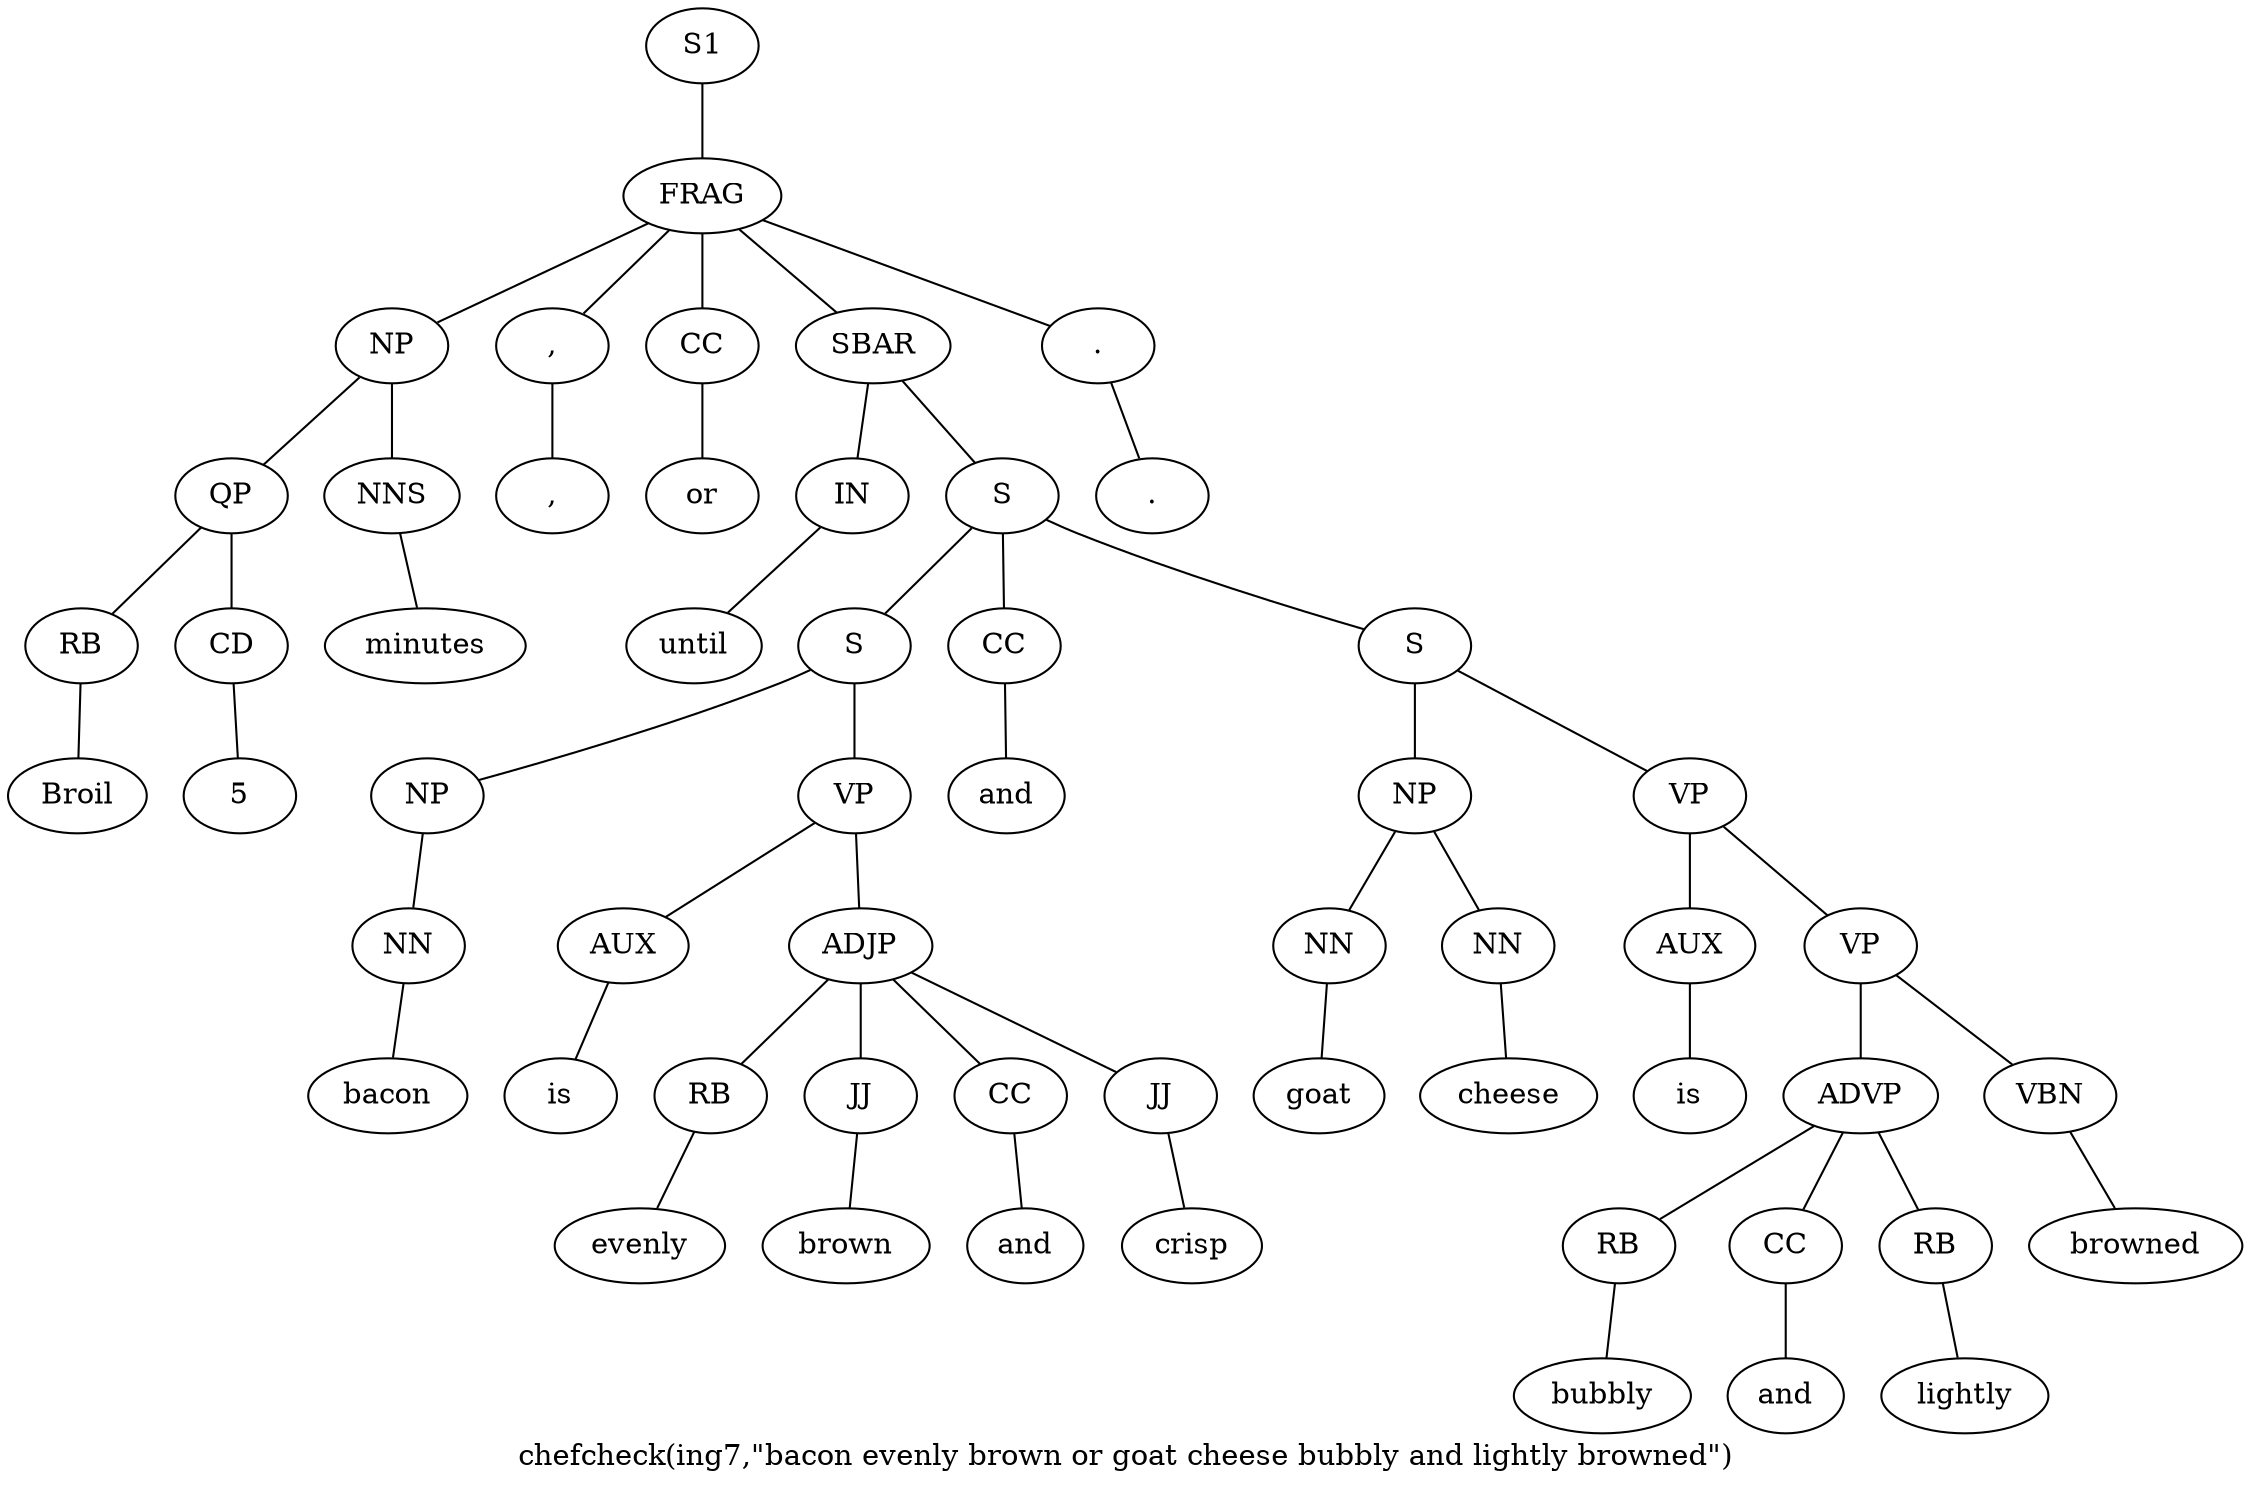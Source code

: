 graph SyntaxGraph {
	label = "chefcheck(ing7,\"bacon evenly brown or goat cheese bubbly and lightly browned\")";
	Node0 [label="S1"];
	Node1 [label="FRAG"];
	Node2 [label="NP"];
	Node3 [label="QP"];
	Node4 [label="RB"];
	Node5 [label="Broil"];
	Node6 [label="CD"];
	Node7 [label="5"];
	Node8 [label="NNS"];
	Node9 [label="minutes"];
	Node10 [label=","];
	Node11 [label=","];
	Node12 [label="CC"];
	Node13 [label="or"];
	Node14 [label="SBAR"];
	Node15 [label="IN"];
	Node16 [label="until"];
	Node17 [label="S"];
	Node18 [label="S"];
	Node19 [label="NP"];
	Node20 [label="NN"];
	Node21 [label="bacon"];
	Node22 [label="VP"];
	Node23 [label="AUX"];
	Node24 [label="is"];
	Node25 [label="ADJP"];
	Node26 [label="RB"];
	Node27 [label="evenly"];
	Node28 [label="JJ"];
	Node29 [label="brown"];
	Node30 [label="CC"];
	Node31 [label="and"];
	Node32 [label="JJ"];
	Node33 [label="crisp"];
	Node34 [label="CC"];
	Node35 [label="and"];
	Node36 [label="S"];
	Node37 [label="NP"];
	Node38 [label="NN"];
	Node39 [label="goat"];
	Node40 [label="NN"];
	Node41 [label="cheese"];
	Node42 [label="VP"];
	Node43 [label="AUX"];
	Node44 [label="is"];
	Node45 [label="VP"];
	Node46 [label="ADVP"];
	Node47 [label="RB"];
	Node48 [label="bubbly"];
	Node49 [label="CC"];
	Node50 [label="and"];
	Node51 [label="RB"];
	Node52 [label="lightly"];
	Node53 [label="VBN"];
	Node54 [label="browned"];
	Node55 [label="."];
	Node56 [label="."];

	Node0 -- Node1;
	Node1 -- Node2;
	Node1 -- Node10;
	Node1 -- Node12;
	Node1 -- Node14;
	Node1 -- Node55;
	Node2 -- Node3;
	Node2 -- Node8;
	Node3 -- Node4;
	Node3 -- Node6;
	Node4 -- Node5;
	Node6 -- Node7;
	Node8 -- Node9;
	Node10 -- Node11;
	Node12 -- Node13;
	Node14 -- Node15;
	Node14 -- Node17;
	Node15 -- Node16;
	Node17 -- Node18;
	Node17 -- Node34;
	Node17 -- Node36;
	Node18 -- Node19;
	Node18 -- Node22;
	Node19 -- Node20;
	Node20 -- Node21;
	Node22 -- Node23;
	Node22 -- Node25;
	Node23 -- Node24;
	Node25 -- Node26;
	Node25 -- Node28;
	Node25 -- Node30;
	Node25 -- Node32;
	Node26 -- Node27;
	Node28 -- Node29;
	Node30 -- Node31;
	Node32 -- Node33;
	Node34 -- Node35;
	Node36 -- Node37;
	Node36 -- Node42;
	Node37 -- Node38;
	Node37 -- Node40;
	Node38 -- Node39;
	Node40 -- Node41;
	Node42 -- Node43;
	Node42 -- Node45;
	Node43 -- Node44;
	Node45 -- Node46;
	Node45 -- Node53;
	Node46 -- Node47;
	Node46 -- Node49;
	Node46 -- Node51;
	Node47 -- Node48;
	Node49 -- Node50;
	Node51 -- Node52;
	Node53 -- Node54;
	Node55 -- Node56;
}